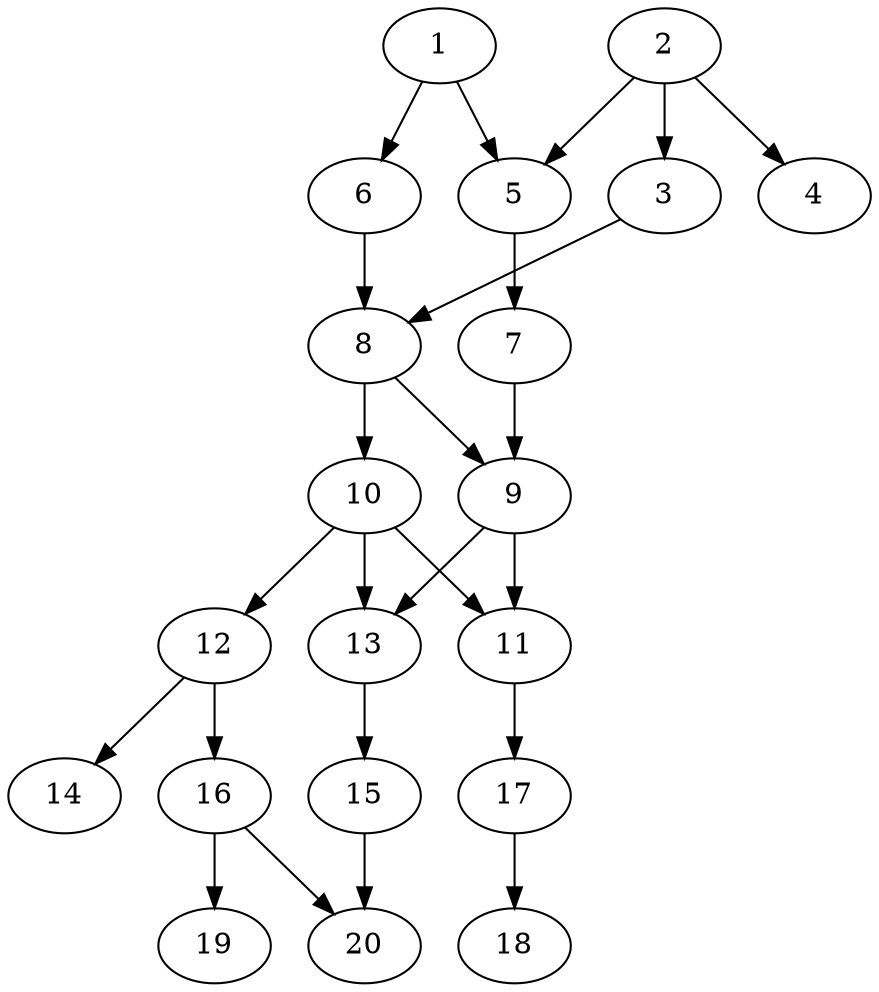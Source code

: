 // DAG automatically generated by daggen at Thu Oct  3 13:58:42 2019
// ./daggen --dot -n 20 --ccr 0.3 --fat 0.5 --regular 0.5 --density 0.6 --mindata 5242880 --maxdata 52428800 
digraph G {
  1 [size="69454507", alpha="0.16", expect_size="20836352"] 
  1 -> 5 [size ="20836352"]
  1 -> 6 [size ="20836352"]
  2 [size="137721173", alpha="0.19", expect_size="41316352"] 
  2 -> 3 [size ="41316352"]
  2 -> 4 [size ="41316352"]
  2 -> 5 [size ="41316352"]
  3 [size="127102293", alpha="0.14", expect_size="38130688"] 
  3 -> 8 [size ="38130688"]
  4 [size="46028800", alpha="0.06", expect_size="13808640"] 
  5 [size="142247253", alpha="0.17", expect_size="42674176"] 
  5 -> 7 [size ="42674176"]
  6 [size="29341013", alpha="0.10", expect_size="8802304"] 
  6 -> 8 [size ="8802304"]
  7 [size="138956800", alpha="0.09", expect_size="41687040"] 
  7 -> 9 [size ="41687040"]
  8 [size="20930560", alpha="0.05", expect_size="6279168"] 
  8 -> 9 [size ="6279168"]
  8 -> 10 [size ="6279168"]
  9 [size="34979840", alpha="0.06", expect_size="10493952"] 
  9 -> 11 [size ="10493952"]
  9 -> 13 [size ="10493952"]
  10 [size="46025387", alpha="0.20", expect_size="13807616"] 
  10 -> 11 [size ="13807616"]
  10 -> 12 [size ="13807616"]
  10 -> 13 [size ="13807616"]
  11 [size="173223253", alpha="0.07", expect_size="51966976"] 
  11 -> 17 [size ="51966976"]
  12 [size="138666667", alpha="0.12", expect_size="41600000"] 
  12 -> 14 [size ="41600000"]
  12 -> 16 [size ="41600000"]
  13 [size="131027627", alpha="0.15", expect_size="39308288"] 
  13 -> 15 [size ="39308288"]
  14 [size="83657387", alpha="0.12", expect_size="25097216"] 
  15 [size="133321387", alpha="0.04", expect_size="39996416"] 
  15 -> 20 [size ="39996416"]
  16 [size="111202987", alpha="0.13", expect_size="33360896"] 
  16 -> 19 [size ="33360896"]
  16 -> 20 [size ="33360896"]
  17 [size="34641920", alpha="0.05", expect_size="10392576"] 
  17 -> 18 [size ="10392576"]
  18 [size="106625707", alpha="0.06", expect_size="31987712"] 
  19 [size="147927040", alpha="0.18", expect_size="44378112"] 
  20 [size="41359360", alpha="0.00", expect_size="12407808"] 
}
